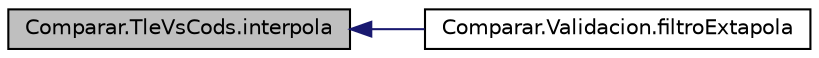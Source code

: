 digraph G
{
  edge [fontname="Helvetica",fontsize="10",labelfontname="Helvetica",labelfontsize="10"];
  node [fontname="Helvetica",fontsize="10",shape=record];
  rankdir="LR";
  Node1 [label="Comparar.TleVsCods.interpola",height=0.2,width=0.4,color="black", fillcolor="grey75", style="filled" fontcolor="black"];
  Node1 -> Node2 [dir="back",color="midnightblue",fontsize="10",style="solid"];
  Node2 [label="Comparar.Validacion.filtroExtapola",height=0.2,width=0.4,color="black", fillcolor="white", style="filled",URL="$namespace_comparar_1_1_validacion.html#a856ab2232d511e56492d982a55910817"];
}
